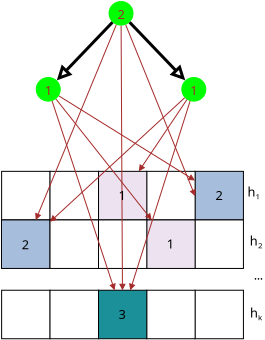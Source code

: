 <?xml version="1.0" encoding="UTF-8"?>
<dia:diagram xmlns:dia="http://www.lysator.liu.se/~alla/dia/">
  <dia:layer name="Background" visible="true" active="true">
    <dia:object type="Standard - Box" version="0" id="O0">
      <dia:attribute name="obj_pos">
        <dia:point val="25.62,12.375"/>
      </dia:attribute>
      <dia:attribute name="obj_bb">
        <dia:rectangle val="25.595,12.35;28.07,14.825"/>
      </dia:attribute>
      <dia:attribute name="elem_corner">
        <dia:point val="25.62,12.375"/>
      </dia:attribute>
      <dia:attribute name="elem_width">
        <dia:real val="2.425"/>
      </dia:attribute>
      <dia:attribute name="elem_height">
        <dia:real val="2.425"/>
      </dia:attribute>
      <dia:attribute name="border_width">
        <dia:real val="0.05"/>
      </dia:attribute>
      <dia:attribute name="show_background">
        <dia:boolean val="true"/>
      </dia:attribute>
      <dia:attribute name="aspect">
        <dia:enum val="2"/>
      </dia:attribute>
    </dia:object>
    <dia:object type="Standard - Box" version="0" id="O1">
      <dia:attribute name="obj_pos">
        <dia:point val="25.614,14.805"/>
      </dia:attribute>
      <dia:attribute name="obj_bb">
        <dia:rectangle val="25.589,14.78;28.064,17.255"/>
      </dia:attribute>
      <dia:attribute name="elem_corner">
        <dia:point val="25.614,14.805"/>
      </dia:attribute>
      <dia:attribute name="elem_width">
        <dia:real val="2.425"/>
      </dia:attribute>
      <dia:attribute name="elem_height">
        <dia:real val="2.425"/>
      </dia:attribute>
      <dia:attribute name="border_width">
        <dia:real val="0.05"/>
      </dia:attribute>
      <dia:attribute name="inner_color">
        <dia:color val="#a6bddb"/>
      </dia:attribute>
      <dia:attribute name="show_background">
        <dia:boolean val="true"/>
      </dia:attribute>
      <dia:attribute name="aspect">
        <dia:enum val="2"/>
      </dia:attribute>
    </dia:object>
    <dia:object type="Standard - Box" version="0" id="O2">
      <dia:attribute name="obj_pos">
        <dia:point val="25.62,18.32"/>
      </dia:attribute>
      <dia:attribute name="obj_bb">
        <dia:rectangle val="25.595,18.295;28.07,20.77"/>
      </dia:attribute>
      <dia:attribute name="elem_corner">
        <dia:point val="25.62,18.32"/>
      </dia:attribute>
      <dia:attribute name="elem_width">
        <dia:real val="2.425"/>
      </dia:attribute>
      <dia:attribute name="elem_height">
        <dia:real val="2.425"/>
      </dia:attribute>
      <dia:attribute name="border_width">
        <dia:real val="0.05"/>
      </dia:attribute>
      <dia:attribute name="show_background">
        <dia:boolean val="true"/>
      </dia:attribute>
      <dia:attribute name="aspect">
        <dia:enum val="2"/>
      </dia:attribute>
    </dia:object>
    <dia:object type="Standard - Box" version="0" id="O3">
      <dia:attribute name="obj_pos">
        <dia:point val="35.285,12.375"/>
      </dia:attribute>
      <dia:attribute name="obj_bb">
        <dia:rectangle val="35.26,12.35;37.735,14.825"/>
      </dia:attribute>
      <dia:attribute name="elem_corner">
        <dia:point val="35.285,12.375"/>
      </dia:attribute>
      <dia:attribute name="elem_width">
        <dia:real val="2.425"/>
      </dia:attribute>
      <dia:attribute name="elem_height">
        <dia:real val="2.425"/>
      </dia:attribute>
      <dia:attribute name="border_width">
        <dia:real val="0.05"/>
      </dia:attribute>
      <dia:attribute name="inner_color">
        <dia:color val="#a6bddb"/>
      </dia:attribute>
      <dia:attribute name="show_background">
        <dia:boolean val="true"/>
      </dia:attribute>
      <dia:attribute name="aspect">
        <dia:enum val="2"/>
      </dia:attribute>
    </dia:object>
    <dia:object type="Standard - Box" version="0" id="O4">
      <dia:attribute name="obj_pos">
        <dia:point val="35.285,14.805"/>
      </dia:attribute>
      <dia:attribute name="obj_bb">
        <dia:rectangle val="35.26,14.78;37.735,17.255"/>
      </dia:attribute>
      <dia:attribute name="elem_corner">
        <dia:point val="35.285,14.805"/>
      </dia:attribute>
      <dia:attribute name="elem_width">
        <dia:real val="2.425"/>
      </dia:attribute>
      <dia:attribute name="elem_height">
        <dia:real val="2.425"/>
      </dia:attribute>
      <dia:attribute name="border_width">
        <dia:real val="0.05"/>
      </dia:attribute>
      <dia:attribute name="show_background">
        <dia:boolean val="true"/>
      </dia:attribute>
      <dia:attribute name="aspect">
        <dia:enum val="2"/>
      </dia:attribute>
    </dia:object>
    <dia:object type="Standard - Box" version="0" id="O5">
      <dia:attribute name="obj_pos">
        <dia:point val="35.285,18.32"/>
      </dia:attribute>
      <dia:attribute name="obj_bb">
        <dia:rectangle val="35.26,18.295;37.735,20.77"/>
      </dia:attribute>
      <dia:attribute name="elem_corner">
        <dia:point val="35.285,18.32"/>
      </dia:attribute>
      <dia:attribute name="elem_width">
        <dia:real val="2.425"/>
      </dia:attribute>
      <dia:attribute name="elem_height">
        <dia:real val="2.425"/>
      </dia:attribute>
      <dia:attribute name="border_width">
        <dia:real val="0.05"/>
      </dia:attribute>
      <dia:attribute name="show_background">
        <dia:boolean val="true"/>
      </dia:attribute>
      <dia:attribute name="aspect">
        <dia:enum val="2"/>
      </dia:attribute>
    </dia:object>
    <dia:object type="Standard - Box" version="0" id="O6">
      <dia:attribute name="obj_pos">
        <dia:point val="32.87,12.375"/>
      </dia:attribute>
      <dia:attribute name="obj_bb">
        <dia:rectangle val="32.845,12.35;35.32,14.825"/>
      </dia:attribute>
      <dia:attribute name="elem_corner">
        <dia:point val="32.87,12.375"/>
      </dia:attribute>
      <dia:attribute name="elem_width">
        <dia:real val="2.425"/>
      </dia:attribute>
      <dia:attribute name="elem_height">
        <dia:real val="2.425"/>
      </dia:attribute>
      <dia:attribute name="border_width">
        <dia:real val="0.05"/>
      </dia:attribute>
      <dia:attribute name="show_background">
        <dia:boolean val="true"/>
      </dia:attribute>
      <dia:attribute name="aspect">
        <dia:enum val="2"/>
      </dia:attribute>
    </dia:object>
    <dia:object type="Standard - Box" version="0" id="O7">
      <dia:attribute name="obj_pos">
        <dia:point val="32.87,14.805"/>
      </dia:attribute>
      <dia:attribute name="obj_bb">
        <dia:rectangle val="32.845,14.78;35.32,17.255"/>
      </dia:attribute>
      <dia:attribute name="elem_corner">
        <dia:point val="32.87,14.805"/>
      </dia:attribute>
      <dia:attribute name="elem_width">
        <dia:real val="2.425"/>
      </dia:attribute>
      <dia:attribute name="elem_height">
        <dia:real val="2.425"/>
      </dia:attribute>
      <dia:attribute name="border_width">
        <dia:real val="0.05"/>
      </dia:attribute>
      <dia:attribute name="inner_color">
        <dia:color val="#ece2f0"/>
      </dia:attribute>
      <dia:attribute name="show_background">
        <dia:boolean val="true"/>
      </dia:attribute>
      <dia:attribute name="aspect">
        <dia:enum val="2"/>
      </dia:attribute>
    </dia:object>
    <dia:object type="Standard - Box" version="0" id="O8">
      <dia:attribute name="obj_pos">
        <dia:point val="32.87,18.32"/>
      </dia:attribute>
      <dia:attribute name="obj_bb">
        <dia:rectangle val="32.845,18.295;35.32,20.77"/>
      </dia:attribute>
      <dia:attribute name="elem_corner">
        <dia:point val="32.87,18.32"/>
      </dia:attribute>
      <dia:attribute name="elem_width">
        <dia:real val="2.425"/>
      </dia:attribute>
      <dia:attribute name="elem_height">
        <dia:real val="2.425"/>
      </dia:attribute>
      <dia:attribute name="border_width">
        <dia:real val="0.05"/>
      </dia:attribute>
      <dia:attribute name="show_background">
        <dia:boolean val="true"/>
      </dia:attribute>
      <dia:attribute name="aspect">
        <dia:enum val="2"/>
      </dia:attribute>
    </dia:object>
    <dia:object type="Standard - Box" version="0" id="O9">
      <dia:attribute name="obj_pos">
        <dia:point val="30.455,12.375"/>
      </dia:attribute>
      <dia:attribute name="obj_bb">
        <dia:rectangle val="30.43,12.35;32.905,14.825"/>
      </dia:attribute>
      <dia:attribute name="elem_corner">
        <dia:point val="30.455,12.375"/>
      </dia:attribute>
      <dia:attribute name="elem_width">
        <dia:real val="2.425"/>
      </dia:attribute>
      <dia:attribute name="elem_height">
        <dia:real val="2.425"/>
      </dia:attribute>
      <dia:attribute name="border_width">
        <dia:real val="0.05"/>
      </dia:attribute>
      <dia:attribute name="inner_color">
        <dia:color val="#ece2f0"/>
      </dia:attribute>
      <dia:attribute name="show_background">
        <dia:boolean val="true"/>
      </dia:attribute>
      <dia:attribute name="aspect">
        <dia:enum val="2"/>
      </dia:attribute>
    </dia:object>
    <dia:object type="Standard - Box" version="0" id="O10">
      <dia:attribute name="obj_pos">
        <dia:point val="30.455,14.805"/>
      </dia:attribute>
      <dia:attribute name="obj_bb">
        <dia:rectangle val="30.43,14.78;32.905,17.255"/>
      </dia:attribute>
      <dia:attribute name="elem_corner">
        <dia:point val="30.455,14.805"/>
      </dia:attribute>
      <dia:attribute name="elem_width">
        <dia:real val="2.425"/>
      </dia:attribute>
      <dia:attribute name="elem_height">
        <dia:real val="2.425"/>
      </dia:attribute>
      <dia:attribute name="border_width">
        <dia:real val="0.05"/>
      </dia:attribute>
      <dia:attribute name="show_background">
        <dia:boolean val="true"/>
      </dia:attribute>
      <dia:attribute name="aspect">
        <dia:enum val="2"/>
      </dia:attribute>
    </dia:object>
    <dia:object type="Standard - Box" version="0" id="O11">
      <dia:attribute name="obj_pos">
        <dia:point val="30.455,18.32"/>
      </dia:attribute>
      <dia:attribute name="obj_bb">
        <dia:rectangle val="30.43,18.295;32.905,20.77"/>
      </dia:attribute>
      <dia:attribute name="elem_corner">
        <dia:point val="30.455,18.32"/>
      </dia:attribute>
      <dia:attribute name="elem_width">
        <dia:real val="2.425"/>
      </dia:attribute>
      <dia:attribute name="elem_height">
        <dia:real val="2.425"/>
      </dia:attribute>
      <dia:attribute name="border_width">
        <dia:real val="0.05"/>
      </dia:attribute>
      <dia:attribute name="inner_color">
        <dia:color val="#1c9099"/>
      </dia:attribute>
      <dia:attribute name="show_background">
        <dia:boolean val="true"/>
      </dia:attribute>
      <dia:attribute name="aspect">
        <dia:enum val="2"/>
      </dia:attribute>
    </dia:object>
    <dia:object type="Standard - Box" version="0" id="O12">
      <dia:attribute name="obj_pos">
        <dia:point val="28.04,12.375"/>
      </dia:attribute>
      <dia:attribute name="obj_bb">
        <dia:rectangle val="28.015,12.35;30.49,14.825"/>
      </dia:attribute>
      <dia:attribute name="elem_corner">
        <dia:point val="28.04,12.375"/>
      </dia:attribute>
      <dia:attribute name="elem_width">
        <dia:real val="2.425"/>
      </dia:attribute>
      <dia:attribute name="elem_height">
        <dia:real val="2.425"/>
      </dia:attribute>
      <dia:attribute name="border_width">
        <dia:real val="0.05"/>
      </dia:attribute>
      <dia:attribute name="show_background">
        <dia:boolean val="true"/>
      </dia:attribute>
      <dia:attribute name="aspect">
        <dia:enum val="2"/>
      </dia:attribute>
    </dia:object>
    <dia:object type="Standard - Box" version="0" id="O13">
      <dia:attribute name="obj_pos">
        <dia:point val="28.04,14.805"/>
      </dia:attribute>
      <dia:attribute name="obj_bb">
        <dia:rectangle val="28.015,14.78;30.49,17.255"/>
      </dia:attribute>
      <dia:attribute name="elem_corner">
        <dia:point val="28.04,14.805"/>
      </dia:attribute>
      <dia:attribute name="elem_width">
        <dia:real val="2.425"/>
      </dia:attribute>
      <dia:attribute name="elem_height">
        <dia:real val="2.425"/>
      </dia:attribute>
      <dia:attribute name="border_width">
        <dia:real val="0.05"/>
      </dia:attribute>
      <dia:attribute name="show_background">
        <dia:boolean val="true"/>
      </dia:attribute>
      <dia:attribute name="aspect">
        <dia:enum val="2"/>
      </dia:attribute>
    </dia:object>
    <dia:object type="Standard - Box" version="0" id="O14">
      <dia:attribute name="obj_pos">
        <dia:point val="28.04,18.32"/>
      </dia:attribute>
      <dia:attribute name="obj_bb">
        <dia:rectangle val="28.015,18.295;30.49,20.77"/>
      </dia:attribute>
      <dia:attribute name="elem_corner">
        <dia:point val="28.04,18.32"/>
      </dia:attribute>
      <dia:attribute name="elem_width">
        <dia:real val="2.425"/>
      </dia:attribute>
      <dia:attribute name="elem_height">
        <dia:real val="2.425"/>
      </dia:attribute>
      <dia:attribute name="border_width">
        <dia:real val="0.05"/>
      </dia:attribute>
      <dia:attribute name="show_background">
        <dia:boolean val="true"/>
      </dia:attribute>
      <dia:attribute name="aspect">
        <dia:enum val="2"/>
      </dia:attribute>
    </dia:object>
    <dia:object type="Flowchart - Ellipse" version="0" id="O15">
      <dia:attribute name="obj_pos">
        <dia:point val="34.63,7.683"/>
      </dia:attribute>
      <dia:attribute name="obj_bb">
        <dia:rectangle val="34.605,7.658;35.856,8.889"/>
      </dia:attribute>
      <dia:attribute name="elem_corner">
        <dia:point val="34.63,7.683"/>
      </dia:attribute>
      <dia:attribute name="elem_width">
        <dia:real val="1.2"/>
      </dia:attribute>
      <dia:attribute name="elem_height">
        <dia:real val="1.181"/>
      </dia:attribute>
      <dia:attribute name="border_width">
        <dia:real val="0.05"/>
      </dia:attribute>
      <dia:attribute name="border_color">
        <dia:color val="#00ff00"/>
      </dia:attribute>
      <dia:attribute name="inner_color">
        <dia:color val="#00ff00"/>
      </dia:attribute>
      <dia:attribute name="show_background">
        <dia:boolean val="true"/>
      </dia:attribute>
      <dia:attribute name="padding">
        <dia:real val="0"/>
      </dia:attribute>
      <dia:attribute name="text">
        <dia:composite type="text">
          <dia:attribute name="string">
            <dia:string>#1#</dia:string>
          </dia:attribute>
          <dia:attribute name="font">
            <dia:font family="sans" style="0" name="Helvetica"/>
          </dia:attribute>
          <dia:attribute name="height">
            <dia:real val="0.8"/>
          </dia:attribute>
          <dia:attribute name="pos">
            <dia:point val="35.23,8.469"/>
          </dia:attribute>
          <dia:attribute name="color">
            <dia:color val="#a52a2a"/>
          </dia:attribute>
          <dia:attribute name="alignment">
            <dia:enum val="1"/>
          </dia:attribute>
        </dia:composite>
      </dia:attribute>
    </dia:object>
    <dia:object type="Standard - Line" version="0" id="O16">
      <dia:attribute name="obj_pos">
        <dia:point val="34.888,8.785"/>
      </dia:attribute>
      <dia:attribute name="obj_bb">
        <dia:rectangle val="32.462,8.75;34.922,12.398"/>
      </dia:attribute>
      <dia:attribute name="conn_endpoints">
        <dia:point val="34.888,8.785"/>
        <dia:point val="32.496,12.351"/>
      </dia:attribute>
      <dia:attribute name="numcp">
        <dia:int val="1"/>
      </dia:attribute>
      <dia:attribute name="line_color">
        <dia:color val="#a52a2a"/>
      </dia:attribute>
      <dia:attribute name="line_width">
        <dia:real val="0.05"/>
      </dia:attribute>
      <dia:attribute name="end_arrow">
        <dia:enum val="3"/>
      </dia:attribute>
      <dia:attribute name="end_arrow_length">
        <dia:real val="0.25"/>
      </dia:attribute>
      <dia:attribute name="end_arrow_width">
        <dia:real val="0.25"/>
      </dia:attribute>
      <dia:connections>
        <dia:connection handle="0" to="O15" connection="16"/>
        <dia:connection handle="1" to="O9" connection="8"/>
      </dia:connections>
    </dia:object>
    <dia:object type="Standard - Line" version="0" id="O17">
      <dia:attribute name="obj_pos">
        <dia:point val="31.594,5.089"/>
      </dia:attribute>
      <dia:attribute name="obj_bb">
        <dia:rectangle val="31.494,5.064;31.825,18.351"/>
      </dia:attribute>
      <dia:attribute name="conn_endpoints">
        <dia:point val="31.594,5.089"/>
        <dia:point val="31.661,18.295"/>
      </dia:attribute>
      <dia:attribute name="numcp">
        <dia:int val="1"/>
      </dia:attribute>
      <dia:attribute name="line_color">
        <dia:color val="#a52a2a"/>
      </dia:attribute>
      <dia:attribute name="line_width">
        <dia:real val="0.05"/>
      </dia:attribute>
      <dia:attribute name="end_arrow">
        <dia:enum val="3"/>
      </dia:attribute>
      <dia:attribute name="end_arrow_length">
        <dia:real val="0.25"/>
      </dia:attribute>
      <dia:attribute name="end_arrow_width">
        <dia:real val="0.25"/>
      </dia:attribute>
      <dia:connections>
        <dia:connection handle="0" to="O36" connection="16"/>
        <dia:connection handle="1" to="O11" connection="8"/>
      </dia:connections>
    </dia:object>
    <dia:object type="Standard - Line" version="0" id="O18">
      <dia:attribute name="obj_pos">
        <dia:point val="31.822,5.045"/>
      </dia:attribute>
      <dia:attribute name="obj_bb">
        <dia:rectangle val="31.789,5.012;35.34,13.639"/>
      </dia:attribute>
      <dia:attribute name="conn_endpoints">
        <dia:point val="31.822,5.045"/>
        <dia:point val="35.285,13.588"/>
      </dia:attribute>
      <dia:attribute name="numcp">
        <dia:int val="1"/>
      </dia:attribute>
      <dia:attribute name="line_color">
        <dia:color val="#a52a2a"/>
      </dia:attribute>
      <dia:attribute name="line_width">
        <dia:real val="0.05"/>
      </dia:attribute>
      <dia:attribute name="end_arrow">
        <dia:enum val="3"/>
      </dia:attribute>
      <dia:attribute name="end_arrow_length">
        <dia:real val="0.25"/>
      </dia:attribute>
      <dia:attribute name="end_arrow_width">
        <dia:real val="0.25"/>
      </dia:attribute>
      <dia:connections>
        <dia:connection handle="0" to="O36" connection="16"/>
        <dia:connection handle="1" to="O3" connection="3"/>
      </dia:connections>
    </dia:object>
    <dia:object type="Standard - Line" version="0" id="O19">
      <dia:attribute name="obj_pos">
        <dia:point val="35.045,8.859"/>
      </dia:attribute>
      <dia:attribute name="obj_bb">
        <dia:rectangle val="31.984,8.828;35.077,18.348"/>
      </dia:attribute>
      <dia:attribute name="conn_endpoints">
        <dia:point val="35.045,8.859"/>
        <dia:point val="32.059,18.295"/>
      </dia:attribute>
      <dia:attribute name="numcp">
        <dia:int val="1"/>
      </dia:attribute>
      <dia:attribute name="line_color">
        <dia:color val="#a52a2a"/>
      </dia:attribute>
      <dia:attribute name="line_width">
        <dia:real val="0.05"/>
      </dia:attribute>
      <dia:attribute name="end_arrow">
        <dia:enum val="3"/>
      </dia:attribute>
      <dia:attribute name="end_arrow_length">
        <dia:real val="0.25"/>
      </dia:attribute>
      <dia:attribute name="end_arrow_width">
        <dia:real val="0.25"/>
      </dia:attribute>
      <dia:connections>
        <dia:connection handle="0" to="O15" connection="16"/>
        <dia:connection handle="1" to="O11" connection="8"/>
      </dia:connections>
    </dia:object>
    <dia:object type="Standard - Line" version="0" id="O20">
      <dia:attribute name="obj_pos">
        <dia:point val="34.775,8.694"/>
      </dia:attribute>
      <dia:attribute name="obj_bb">
        <dia:rectangle val="28.023,8.659;34.81,14.915"/>
      </dia:attribute>
      <dia:attribute name="conn_endpoints">
        <dia:point val="34.775,8.694"/>
        <dia:point val="28.064,14.877"/>
      </dia:attribute>
      <dia:attribute name="numcp">
        <dia:int val="1"/>
      </dia:attribute>
      <dia:attribute name="line_color">
        <dia:color val="#a52a2a"/>
      </dia:attribute>
      <dia:attribute name="line_width">
        <dia:real val="0.05"/>
      </dia:attribute>
      <dia:attribute name="end_arrow">
        <dia:enum val="3"/>
      </dia:attribute>
      <dia:attribute name="end_arrow_length">
        <dia:real val="0.25"/>
      </dia:attribute>
      <dia:attribute name="end_arrow_width">
        <dia:real val="0.25"/>
      </dia:attribute>
      <dia:connections>
        <dia:connection handle="0" to="O15" connection="16"/>
        <dia:connection handle="1" to="O1" connection="8"/>
      </dia:connections>
    </dia:object>
    <dia:object type="Standard - Line" version="0" id="O21">
      <dia:attribute name="obj_pos">
        <dia:point val="28.143,8.858"/>
      </dia:attribute>
      <dia:attribute name="obj_bb">
        <dia:rectangle val="28.112,8.826;31.331,18.348"/>
      </dia:attribute>
      <dia:attribute name="conn_endpoints">
        <dia:point val="28.143,8.858"/>
        <dia:point val="31.259,18.295"/>
      </dia:attribute>
      <dia:attribute name="numcp">
        <dia:int val="1"/>
      </dia:attribute>
      <dia:attribute name="line_color">
        <dia:color val="#a52a2a"/>
      </dia:attribute>
      <dia:attribute name="line_width">
        <dia:real val="0.05"/>
      </dia:attribute>
      <dia:attribute name="end_arrow">
        <dia:enum val="3"/>
      </dia:attribute>
      <dia:attribute name="end_arrow_length">
        <dia:real val="0.25"/>
      </dia:attribute>
      <dia:attribute name="end_arrow_width">
        <dia:real val="0.25"/>
      </dia:attribute>
      <dia:connections>
        <dia:connection handle="0" to="O37" connection="16"/>
        <dia:connection handle="1" to="O11" connection="8"/>
      </dia:connections>
    </dia:object>
    <dia:object type="Standard - Line" version="0" id="O22">
      <dia:attribute name="obj_pos">
        <dia:point val="28.335,8.759"/>
      </dia:attribute>
      <dia:attribute name="obj_bb">
        <dia:rectangle val="28.299,8.724;33.138,14.824"/>
      </dia:attribute>
      <dia:attribute name="conn_endpoints">
        <dia:point val="28.335,8.759"/>
        <dia:point val="33.103,14.78"/>
      </dia:attribute>
      <dia:attribute name="numcp">
        <dia:int val="1"/>
      </dia:attribute>
      <dia:attribute name="line_color">
        <dia:color val="#a52a2a"/>
      </dia:attribute>
      <dia:attribute name="line_width">
        <dia:real val="0.05"/>
      </dia:attribute>
      <dia:attribute name="end_arrow">
        <dia:enum val="3"/>
      </dia:attribute>
      <dia:attribute name="end_arrow_length">
        <dia:real val="0.25"/>
      </dia:attribute>
      <dia:attribute name="end_arrow_width">
        <dia:real val="0.25"/>
      </dia:attribute>
      <dia:connections>
        <dia:connection handle="0" to="O37" connection="16"/>
        <dia:connection handle="1" to="O7" connection="8"/>
      </dia:connections>
    </dia:object>
    <dia:object type="Standard - Line" version="0" id="O23">
      <dia:attribute name="obj_pos">
        <dia:point val="31.355,5.044"/>
      </dia:attribute>
      <dia:attribute name="obj_bb">
        <dia:rectangle val="27.284,5.011;31.388,14.832"/>
      </dia:attribute>
      <dia:attribute name="conn_endpoints">
        <dia:point val="31.355,5.044"/>
        <dia:point val="27.337,14.78"/>
      </dia:attribute>
      <dia:attribute name="numcp">
        <dia:int val="1"/>
      </dia:attribute>
      <dia:attribute name="line_color">
        <dia:color val="#a52a2a"/>
      </dia:attribute>
      <dia:attribute name="line_width">
        <dia:real val="0.05"/>
      </dia:attribute>
      <dia:attribute name="end_arrow">
        <dia:enum val="3"/>
      </dia:attribute>
      <dia:attribute name="end_arrow_length">
        <dia:real val="0.25"/>
      </dia:attribute>
      <dia:attribute name="end_arrow_width">
        <dia:real val="0.25"/>
      </dia:attribute>
      <dia:connections>
        <dia:connection handle="0" to="O36" connection="16"/>
        <dia:connection handle="1" to="O1" connection="8"/>
      </dia:connections>
    </dia:object>
    <dia:object type="Standard - Line" version="0" id="O24">
      <dia:attribute name="obj_pos">
        <dia:point val="28.479,8.602"/>
      </dia:attribute>
      <dia:attribute name="obj_bb">
        <dia:rectangle val="28.445,8.568;35.307,12.852"/>
      </dia:attribute>
      <dia:attribute name="conn_endpoints">
        <dia:point val="28.479,8.602"/>
        <dia:point val="35.26,12.818"/>
      </dia:attribute>
      <dia:attribute name="numcp">
        <dia:int val="1"/>
      </dia:attribute>
      <dia:attribute name="line_color">
        <dia:color val="#a52a2a"/>
      </dia:attribute>
      <dia:attribute name="line_width">
        <dia:real val="0.05"/>
      </dia:attribute>
      <dia:attribute name="end_arrow">
        <dia:enum val="3"/>
      </dia:attribute>
      <dia:attribute name="end_arrow_length">
        <dia:real val="0.25"/>
      </dia:attribute>
      <dia:attribute name="end_arrow_width">
        <dia:real val="0.25"/>
      </dia:attribute>
      <dia:connections>
        <dia:connection handle="0" to="O37" connection="16"/>
        <dia:connection handle="1" to="O3" connection="8"/>
      </dia:connections>
    </dia:object>
    <dia:object type="Standard - Text" version="1" id="O25">
      <dia:attribute name="obj_pos">
        <dia:point val="31.464,19.754"/>
      </dia:attribute>
      <dia:attribute name="obj_bb">
        <dia:rectangle val="31.464,19.159;31.871,19.906"/>
      </dia:attribute>
      <dia:attribute name="text">
        <dia:composite type="text">
          <dia:attribute name="string">
            <dia:string>#3#</dia:string>
          </dia:attribute>
          <dia:attribute name="font">
            <dia:font family="sans" style="0" name="Helvetica"/>
          </dia:attribute>
          <dia:attribute name="height">
            <dia:real val="0.8"/>
          </dia:attribute>
          <dia:attribute name="pos">
            <dia:point val="31.464,19.754"/>
          </dia:attribute>
          <dia:attribute name="color">
            <dia:color val="#000000"/>
          </dia:attribute>
          <dia:attribute name="alignment">
            <dia:enum val="0"/>
          </dia:attribute>
        </dia:composite>
      </dia:attribute>
      <dia:attribute name="valign">
        <dia:enum val="3"/>
      </dia:attribute>
    </dia:object>
    <dia:object type="Standard - Text" version="1" id="O26">
      <dia:attribute name="obj_pos">
        <dia:point val="36.319,13.809"/>
      </dia:attribute>
      <dia:attribute name="obj_bb">
        <dia:rectangle val="36.319,13.214;36.726,13.961"/>
      </dia:attribute>
      <dia:attribute name="text">
        <dia:composite type="text">
          <dia:attribute name="string">
            <dia:string>#2#</dia:string>
          </dia:attribute>
          <dia:attribute name="font">
            <dia:font family="sans" style="0" name="Helvetica"/>
          </dia:attribute>
          <dia:attribute name="height">
            <dia:real val="0.8"/>
          </dia:attribute>
          <dia:attribute name="pos">
            <dia:point val="36.319,13.809"/>
          </dia:attribute>
          <dia:attribute name="color">
            <dia:color val="#000000"/>
          </dia:attribute>
          <dia:attribute name="alignment">
            <dia:enum val="0"/>
          </dia:attribute>
        </dia:composite>
      </dia:attribute>
      <dia:attribute name="valign">
        <dia:enum val="3"/>
      </dia:attribute>
    </dia:object>
    <dia:object type="Standard - Text" version="1" id="O27">
      <dia:attribute name="obj_pos">
        <dia:point val="31.464,13.809"/>
      </dia:attribute>
      <dia:attribute name="obj_bb">
        <dia:rectangle val="31.464,13.214;31.871,13.961"/>
      </dia:attribute>
      <dia:attribute name="text">
        <dia:composite type="text">
          <dia:attribute name="string">
            <dia:string>#1#</dia:string>
          </dia:attribute>
          <dia:attribute name="font">
            <dia:font family="sans" style="0" name="Helvetica"/>
          </dia:attribute>
          <dia:attribute name="height">
            <dia:real val="0.8"/>
          </dia:attribute>
          <dia:attribute name="pos">
            <dia:point val="31.464,13.809"/>
          </dia:attribute>
          <dia:attribute name="color">
            <dia:color val="#000000"/>
          </dia:attribute>
          <dia:attribute name="alignment">
            <dia:enum val="0"/>
          </dia:attribute>
        </dia:composite>
      </dia:attribute>
      <dia:attribute name="valign">
        <dia:enum val="3"/>
      </dia:attribute>
    </dia:object>
    <dia:object type="Standard - Text" version="1" id="O28">
      <dia:attribute name="obj_pos">
        <dia:point val="33.879,16.239"/>
      </dia:attribute>
      <dia:attribute name="obj_bb">
        <dia:rectangle val="33.879,15.644;34.286,16.391"/>
      </dia:attribute>
      <dia:attribute name="text">
        <dia:composite type="text">
          <dia:attribute name="string">
            <dia:string>#1#</dia:string>
          </dia:attribute>
          <dia:attribute name="font">
            <dia:font family="sans" style="0" name="Helvetica"/>
          </dia:attribute>
          <dia:attribute name="height">
            <dia:real val="0.8"/>
          </dia:attribute>
          <dia:attribute name="pos">
            <dia:point val="33.879,16.239"/>
          </dia:attribute>
          <dia:attribute name="color">
            <dia:color val="#000000"/>
          </dia:attribute>
          <dia:attribute name="alignment">
            <dia:enum val="0"/>
          </dia:attribute>
        </dia:composite>
      </dia:attribute>
      <dia:attribute name="valign">
        <dia:enum val="3"/>
      </dia:attribute>
    </dia:object>
    <dia:object type="Standard - Text" version="1" id="O29">
      <dia:attribute name="obj_pos">
        <dia:point val="26.622,16.267"/>
      </dia:attribute>
      <dia:attribute name="obj_bb">
        <dia:rectangle val="26.622,15.672;27.03,16.42"/>
      </dia:attribute>
      <dia:attribute name="text">
        <dia:composite type="text">
          <dia:attribute name="string">
            <dia:string>#2#</dia:string>
          </dia:attribute>
          <dia:attribute name="font">
            <dia:font family="sans" style="0" name="Helvetica"/>
          </dia:attribute>
          <dia:attribute name="height">
            <dia:real val="0.8"/>
          </dia:attribute>
          <dia:attribute name="pos">
            <dia:point val="26.622,16.267"/>
          </dia:attribute>
          <dia:attribute name="color">
            <dia:color val="#000000"/>
          </dia:attribute>
          <dia:attribute name="alignment">
            <dia:enum val="0"/>
          </dia:attribute>
        </dia:composite>
      </dia:attribute>
      <dia:attribute name="valign">
        <dia:enum val="3"/>
      </dia:attribute>
    </dia:object>
    <dia:group>
      <dia:object type="Standard - Text" version="1" id="O30">
        <dia:attribute name="obj_pos">
          <dia:point val="38.031,16.081"/>
        </dia:attribute>
        <dia:attribute name="obj_bb">
          <dia:rectangle val="38.031,15.486;38.435,16.233"/>
        </dia:attribute>
        <dia:attribute name="text">
          <dia:composite type="text">
            <dia:attribute name="string">
              <dia:string>#h#</dia:string>
            </dia:attribute>
            <dia:attribute name="font">
              <dia:font family="sans" style="0" name="Helvetica"/>
            </dia:attribute>
            <dia:attribute name="height">
              <dia:real val="0.8"/>
            </dia:attribute>
            <dia:attribute name="pos">
              <dia:point val="38.031,16.081"/>
            </dia:attribute>
            <dia:attribute name="color">
              <dia:color val="#000000"/>
            </dia:attribute>
            <dia:attribute name="alignment">
              <dia:enum val="0"/>
            </dia:attribute>
          </dia:composite>
        </dia:attribute>
        <dia:attribute name="valign">
          <dia:enum val="3"/>
        </dia:attribute>
      </dia:object>
      <dia:object type="Standard - Text" version="1" id="O31">
        <dia:attribute name="obj_pos">
          <dia:point val="38.433,16.225"/>
        </dia:attribute>
        <dia:attribute name="obj_bb">
          <dia:rectangle val="38.433,15.858;38.683,16.32"/>
        </dia:attribute>
        <dia:attribute name="text">
          <dia:composite type="text">
            <dia:attribute name="string">
              <dia:string>#2#</dia:string>
            </dia:attribute>
            <dia:attribute name="font">
              <dia:font family="sans" style="0" name="Helvetica"/>
            </dia:attribute>
            <dia:attribute name="height">
              <dia:real val="0.493"/>
            </dia:attribute>
            <dia:attribute name="pos">
              <dia:point val="38.433,16.225"/>
            </dia:attribute>
            <dia:attribute name="color">
              <dia:color val="#000000"/>
            </dia:attribute>
            <dia:attribute name="alignment">
              <dia:enum val="0"/>
            </dia:attribute>
          </dia:composite>
        </dia:attribute>
        <dia:attribute name="valign">
          <dia:enum val="3"/>
        </dia:attribute>
      </dia:object>
    </dia:group>
    <dia:group>
      <dia:object type="Standard - Text" version="1" id="O32">
        <dia:attribute name="obj_pos">
          <dia:point val="38.033,19.681"/>
        </dia:attribute>
        <dia:attribute name="obj_bb">
          <dia:rectangle val="38.033,19.086;38.438,19.833"/>
        </dia:attribute>
        <dia:attribute name="text">
          <dia:composite type="text">
            <dia:attribute name="string">
              <dia:string>#h#</dia:string>
            </dia:attribute>
            <dia:attribute name="font">
              <dia:font family="sans" style="0" name="Helvetica"/>
            </dia:attribute>
            <dia:attribute name="height">
              <dia:real val="0.8"/>
            </dia:attribute>
            <dia:attribute name="pos">
              <dia:point val="38.033,19.681"/>
            </dia:attribute>
            <dia:attribute name="color">
              <dia:color val="#000000"/>
            </dia:attribute>
            <dia:attribute name="alignment">
              <dia:enum val="0"/>
            </dia:attribute>
          </dia:composite>
        </dia:attribute>
        <dia:attribute name="valign">
          <dia:enum val="3"/>
        </dia:attribute>
      </dia:object>
      <dia:object type="Standard - Text" version="1" id="O33">
        <dia:attribute name="obj_pos">
          <dia:point val="38.435,19.825"/>
        </dia:attribute>
        <dia:attribute name="obj_bb">
          <dia:rectangle val="38.435,19.458;38.662,19.92"/>
        </dia:attribute>
        <dia:attribute name="text">
          <dia:composite type="text">
            <dia:attribute name="string">
              <dia:string>#k#</dia:string>
            </dia:attribute>
            <dia:attribute name="font">
              <dia:font family="sans" style="0" name="Helvetica"/>
            </dia:attribute>
            <dia:attribute name="height">
              <dia:real val="0.493"/>
            </dia:attribute>
            <dia:attribute name="pos">
              <dia:point val="38.435,19.825"/>
            </dia:attribute>
            <dia:attribute name="color">
              <dia:color val="#000000"/>
            </dia:attribute>
            <dia:attribute name="alignment">
              <dia:enum val="0"/>
            </dia:attribute>
          </dia:composite>
        </dia:attribute>
        <dia:attribute name="valign">
          <dia:enum val="3"/>
        </dia:attribute>
      </dia:object>
    </dia:group>
    <dia:group>
      <dia:object type="Standard - Text" version="1" id="O34">
        <dia:attribute name="obj_pos">
          <dia:point val="37.914,13.631"/>
        </dia:attribute>
        <dia:attribute name="obj_bb">
          <dia:rectangle val="37.914,13.036;38.319,13.783"/>
        </dia:attribute>
        <dia:attribute name="text">
          <dia:composite type="text">
            <dia:attribute name="string">
              <dia:string>#h#</dia:string>
            </dia:attribute>
            <dia:attribute name="font">
              <dia:font family="sans" style="0" name="Helvetica"/>
            </dia:attribute>
            <dia:attribute name="height">
              <dia:real val="0.8"/>
            </dia:attribute>
            <dia:attribute name="pos">
              <dia:point val="37.914,13.631"/>
            </dia:attribute>
            <dia:attribute name="color">
              <dia:color val="#000000"/>
            </dia:attribute>
            <dia:attribute name="alignment">
              <dia:enum val="0"/>
            </dia:attribute>
          </dia:composite>
        </dia:attribute>
        <dia:attribute name="valign">
          <dia:enum val="3"/>
        </dia:attribute>
      </dia:object>
      <dia:object type="Standard - Text" version="1" id="O35">
        <dia:attribute name="obj_pos">
          <dia:point val="38.316,13.775"/>
        </dia:attribute>
        <dia:attribute name="obj_bb">
          <dia:rectangle val="38.316,13.408;38.566,13.87"/>
        </dia:attribute>
        <dia:attribute name="text">
          <dia:composite type="text">
            <dia:attribute name="string">
              <dia:string>#1#</dia:string>
            </dia:attribute>
            <dia:attribute name="font">
              <dia:font family="sans" style="0" name="Helvetica"/>
            </dia:attribute>
            <dia:attribute name="height">
              <dia:real val="0.493"/>
            </dia:attribute>
            <dia:attribute name="pos">
              <dia:point val="38.316,13.775"/>
            </dia:attribute>
            <dia:attribute name="color">
              <dia:color val="#000000"/>
            </dia:attribute>
            <dia:attribute name="alignment">
              <dia:enum val="0"/>
            </dia:attribute>
          </dia:composite>
        </dia:attribute>
        <dia:attribute name="valign">
          <dia:enum val="3"/>
        </dia:attribute>
      </dia:object>
    </dia:group>
    <dia:object type="Flowchart - Ellipse" version="0" id="O36">
      <dia:attribute name="obj_pos">
        <dia:point val="30.991,3.883"/>
      </dia:attribute>
      <dia:attribute name="obj_bb">
        <dia:rectangle val="30.966,3.858;32.216,5.089"/>
      </dia:attribute>
      <dia:attribute name="elem_corner">
        <dia:point val="30.991,3.883"/>
      </dia:attribute>
      <dia:attribute name="elem_width">
        <dia:real val="1.2"/>
      </dia:attribute>
      <dia:attribute name="elem_height">
        <dia:real val="1.181"/>
      </dia:attribute>
      <dia:attribute name="border_width">
        <dia:real val="0.05"/>
      </dia:attribute>
      <dia:attribute name="border_color">
        <dia:color val="#00ff00"/>
      </dia:attribute>
      <dia:attribute name="inner_color">
        <dia:color val="#00ff00"/>
      </dia:attribute>
      <dia:attribute name="show_background">
        <dia:boolean val="true"/>
      </dia:attribute>
      <dia:attribute name="padding">
        <dia:real val="0"/>
      </dia:attribute>
      <dia:attribute name="text">
        <dia:composite type="text">
          <dia:attribute name="string">
            <dia:string>#2#</dia:string>
          </dia:attribute>
          <dia:attribute name="font">
            <dia:font family="sans" style="0" name="Helvetica"/>
          </dia:attribute>
          <dia:attribute name="height">
            <dia:real val="0.8"/>
          </dia:attribute>
          <dia:attribute name="pos">
            <dia:point val="31.591,4.669"/>
          </dia:attribute>
          <dia:attribute name="color">
            <dia:color val="#a52a2a"/>
          </dia:attribute>
          <dia:attribute name="alignment">
            <dia:enum val="1"/>
          </dia:attribute>
        </dia:composite>
      </dia:attribute>
    </dia:object>
    <dia:object type="Flowchart - Ellipse" version="0" id="O37">
      <dia:attribute name="obj_pos">
        <dia:point val="27.351,7.683"/>
      </dia:attribute>
      <dia:attribute name="obj_bb">
        <dia:rectangle val="27.326,7.658;28.576,8.889"/>
      </dia:attribute>
      <dia:attribute name="elem_corner">
        <dia:point val="27.351,7.683"/>
      </dia:attribute>
      <dia:attribute name="elem_width">
        <dia:real val="1.2"/>
      </dia:attribute>
      <dia:attribute name="elem_height">
        <dia:real val="1.181"/>
      </dia:attribute>
      <dia:attribute name="border_width">
        <dia:real val="0.05"/>
      </dia:attribute>
      <dia:attribute name="border_color">
        <dia:color val="#00ff00"/>
      </dia:attribute>
      <dia:attribute name="inner_color">
        <dia:color val="#00ff00"/>
      </dia:attribute>
      <dia:attribute name="show_background">
        <dia:boolean val="true"/>
      </dia:attribute>
      <dia:attribute name="padding">
        <dia:real val="0"/>
      </dia:attribute>
      <dia:attribute name="text">
        <dia:composite type="text">
          <dia:attribute name="string">
            <dia:string>#1#</dia:string>
          </dia:attribute>
          <dia:attribute name="font">
            <dia:font family="sans" style="0" name="Helvetica"/>
          </dia:attribute>
          <dia:attribute name="height">
            <dia:real val="0.8"/>
          </dia:attribute>
          <dia:attribute name="pos">
            <dia:point val="27.951,8.469"/>
          </dia:attribute>
          <dia:attribute name="color">
            <dia:color val="#a52a2a"/>
          </dia:attribute>
          <dia:attribute name="alignment">
            <dia:enum val="1"/>
          </dia:attribute>
        </dia:composite>
      </dia:attribute>
    </dia:object>
    <dia:object type="Standard - Text" version="1" id="O38">
      <dia:attribute name="obj_pos">
        <dia:point val="38.231,17.796"/>
      </dia:attribute>
      <dia:attribute name="obj_bb">
        <dia:rectangle val="38.231,17.201;38.838,17.949"/>
      </dia:attribute>
      <dia:attribute name="text">
        <dia:composite type="text">
          <dia:attribute name="string">
            <dia:string>#...#</dia:string>
          </dia:attribute>
          <dia:attribute name="font">
            <dia:font family="sans" style="0" name="Helvetica"/>
          </dia:attribute>
          <dia:attribute name="height">
            <dia:real val="0.8"/>
          </dia:attribute>
          <dia:attribute name="pos">
            <dia:point val="38.231,17.796"/>
          </dia:attribute>
          <dia:attribute name="color">
            <dia:color val="#000000"/>
          </dia:attribute>
          <dia:attribute name="alignment">
            <dia:enum val="0"/>
          </dia:attribute>
        </dia:composite>
      </dia:attribute>
      <dia:attribute name="valign">
        <dia:enum val="3"/>
      </dia:attribute>
    </dia:object>
    <dia:object type="Standard - Line" version="0" id="O39">
      <dia:attribute name="obj_pos">
        <dia:point val="31.162,4.921"/>
      </dia:attribute>
      <dia:attribute name="obj_bb">
        <dia:rectangle val="28.263,4.815;31.268,7.947"/>
      </dia:attribute>
      <dia:attribute name="conn_endpoints">
        <dia:point val="31.162,4.921"/>
        <dia:point val="28.379,7.826"/>
      </dia:attribute>
      <dia:attribute name="numcp">
        <dia:int val="1"/>
      </dia:attribute>
      <dia:attribute name="line_width">
        <dia:real val="0.15"/>
      </dia:attribute>
      <dia:attribute name="end_arrow">
        <dia:enum val="2"/>
      </dia:attribute>
      <dia:attribute name="end_arrow_length">
        <dia:real val="0.5"/>
      </dia:attribute>
      <dia:attribute name="end_arrow_width">
        <dia:real val="0.5"/>
      </dia:attribute>
      <dia:connections>
        <dia:connection handle="0" to="O36" connection="16"/>
        <dia:connection handle="1" to="O37" connection="16"/>
      </dia:connections>
    </dia:object>
    <dia:object type="Standard - Line" version="0" id="O40">
      <dia:attribute name="obj_pos">
        <dia:point val="32.019,4.921"/>
      </dia:attribute>
      <dia:attribute name="obj_bb">
        <dia:rectangle val="31.913,4.815;34.918,7.947"/>
      </dia:attribute>
      <dia:attribute name="conn_endpoints">
        <dia:point val="32.019,4.921"/>
        <dia:point val="34.802,7.826"/>
      </dia:attribute>
      <dia:attribute name="numcp">
        <dia:int val="1"/>
      </dia:attribute>
      <dia:attribute name="line_width">
        <dia:real val="0.15"/>
      </dia:attribute>
      <dia:attribute name="end_arrow">
        <dia:enum val="2"/>
      </dia:attribute>
      <dia:attribute name="end_arrow_length">
        <dia:real val="0.5"/>
      </dia:attribute>
      <dia:attribute name="end_arrow_width">
        <dia:real val="0.5"/>
      </dia:attribute>
      <dia:connections>
        <dia:connection handle="0" to="O36" connection="16"/>
        <dia:connection handle="1" to="O15" connection="16"/>
      </dia:connections>
    </dia:object>
  </dia:layer>
</dia:diagram>
